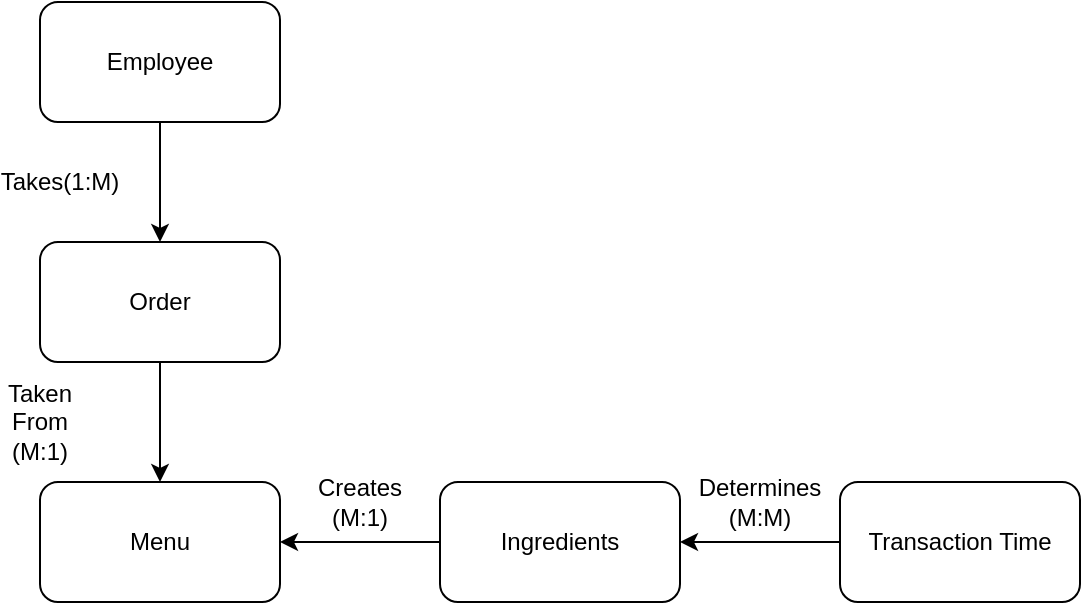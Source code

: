<mxfile version="12.6.6" type="google"><diagram id="iDXJ2WB-JaAW_nMyloni" name="Page-1"><mxGraphModel dx="782" dy="446" grid="1" gridSize="10" guides="1" tooltips="1" connect="1" arrows="1" fold="1" page="1" pageScale="1" pageWidth="850" pageHeight="1100" math="0" shadow="0"><root><mxCell id="0"/><mxCell id="1" parent="0"/><mxCell id="mflTkrdfpN1_mKzTi3rd-27" value="Employee" style="rounded=1;whiteSpace=wrap;html=1;" parent="1" vertex="1"><mxGeometry x="175" y="70" width="120" height="60" as="geometry"/></mxCell><mxCell id="mflTkrdfpN1_mKzTi3rd-28" value="Order" style="rounded=1;whiteSpace=wrap;html=1;" parent="1" vertex="1"><mxGeometry x="175" y="190" width="120" height="60" as="geometry"/></mxCell><mxCell id="mflTkrdfpN1_mKzTi3rd-29" value="Ingredients" style="rounded=1;whiteSpace=wrap;html=1;" parent="1" vertex="1"><mxGeometry x="375" y="310" width="120" height="60" as="geometry"/></mxCell><mxCell id="mflTkrdfpN1_mKzTi3rd-30" value="Menu" style="rounded=1;whiteSpace=wrap;html=1;" parent="1" vertex="1"><mxGeometry x="175" y="310" width="120" height="60" as="geometry"/></mxCell><mxCell id="mflTkrdfpN1_mKzTi3rd-31" value="Transaction Time" style="rounded=1;whiteSpace=wrap;html=1;" parent="1" vertex="1"><mxGeometry x="575" y="310" width="120" height="60" as="geometry"/></mxCell><mxCell id="mflTkrdfpN1_mKzTi3rd-32" value="" style="endArrow=classic;html=1;exitX=0.5;exitY=1;exitDx=0;exitDy=0;entryX=0.5;entryY=0;entryDx=0;entryDy=0;" parent="1" source="mflTkrdfpN1_mKzTi3rd-27" target="mflTkrdfpN1_mKzTi3rd-28" edge="1"><mxGeometry width="50" height="50" relative="1" as="geometry"><mxPoint x="235" y="380" as="sourcePoint"/><mxPoint x="285" y="330" as="targetPoint"/></mxGeometry></mxCell><mxCell id="mflTkrdfpN1_mKzTi3rd-33" value="" style="endArrow=classic;html=1;exitX=0.5;exitY=1;exitDx=0;exitDy=0;entryX=0.5;entryY=0;entryDx=0;entryDy=0;" parent="1" source="mflTkrdfpN1_mKzTi3rd-28" target="mflTkrdfpN1_mKzTi3rd-30" edge="1"><mxGeometry width="50" height="50" relative="1" as="geometry"><mxPoint x="235" y="380" as="sourcePoint"/><mxPoint x="290" y="250" as="targetPoint"/></mxGeometry></mxCell><mxCell id="mflTkrdfpN1_mKzTi3rd-34" value="" style="endArrow=classic;html=1;exitX=0;exitY=0.5;exitDx=0;exitDy=0;entryX=1;entryY=0.5;entryDx=0;entryDy=0;" parent="1" source="mflTkrdfpN1_mKzTi3rd-29" target="mflTkrdfpN1_mKzTi3rd-30" edge="1"><mxGeometry width="50" height="50" relative="1" as="geometry"><mxPoint x="235" y="380" as="sourcePoint"/><mxPoint x="285" y="330" as="targetPoint"/></mxGeometry></mxCell><mxCell id="mflTkrdfpN1_mKzTi3rd-35" value="" style="endArrow=classic;html=1;exitX=0;exitY=0.5;exitDx=0;exitDy=0;entryX=1;entryY=0.5;entryDx=0;entryDy=0;" parent="1" source="mflTkrdfpN1_mKzTi3rd-31" target="mflTkrdfpN1_mKzTi3rd-29" edge="1"><mxGeometry width="50" height="50" relative="1" as="geometry"><mxPoint x="235" y="380" as="sourcePoint"/><mxPoint x="525" y="280" as="targetPoint"/></mxGeometry></mxCell><mxCell id="mflTkrdfpN1_mKzTi3rd-36" value="Takes(1:M)" style="text;html=1;strokeColor=none;fillColor=none;align=center;verticalAlign=middle;whiteSpace=wrap;rounded=0;" parent="1" vertex="1"><mxGeometry x="165" y="150" width="40" height="20" as="geometry"/></mxCell><mxCell id="mflTkrdfpN1_mKzTi3rd-37" value="Taken From (M:1)" style="text;html=1;strokeColor=none;fillColor=none;align=center;verticalAlign=middle;whiteSpace=wrap;rounded=0;" parent="1" vertex="1"><mxGeometry x="155" y="270" width="40" height="20" as="geometry"/></mxCell><mxCell id="mflTkrdfpN1_mKzTi3rd-38" value="Creates (M:1)" style="text;html=1;strokeColor=none;fillColor=none;align=center;verticalAlign=middle;whiteSpace=wrap;rounded=0;" parent="1" vertex="1"><mxGeometry x="315" y="310" width="40" height="20" as="geometry"/></mxCell><mxCell id="mflTkrdfpN1_mKzTi3rd-39" value="Determines (M:M)" style="text;html=1;strokeColor=none;fillColor=none;align=center;verticalAlign=middle;whiteSpace=wrap;rounded=0;" parent="1" vertex="1"><mxGeometry x="515" y="310" width="40" height="20" as="geometry"/></mxCell></root></mxGraphModel></diagram></mxfile>